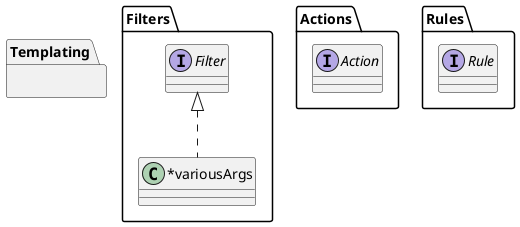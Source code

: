 @startuml organize
package Filters {
    interface Filter
    class *variousArgs implements Filter
    ' class AddedArgs implements Filter
    ' class AllItemsArgs implements Filter
    ' class CreatedArgs implements Filter
    ' class DuplicateArgs implements Filter
    ' class EmptyArgs implements Filter
    ' class ExifArgs implements Filter
    ' class ExtensionArgs implements Filter
    ' class FileContentArgs implements Filter
    ' class HashArgs implements Filter
    ' class IgnoreNameArgs implements Filter
    ' class IgnorePathArgs implements Filter
    ' class LastAccessedArgs implements Filter
    ' class LastModifiedArgs implements Filter
    ' class MacOsTagsArgs implements Filter
    ' class MimeTypeArgs implements Filter
    ' class NameArgs implements Filter
    ' class NoFilterArgs implements Filter
    ' class RegexArgs implements Filter
    ' class SizeArgs implements Filter
}

package Actions {
    interface Action
}

package Rules {
    interface Rule
}

package Templating {}

@enduml